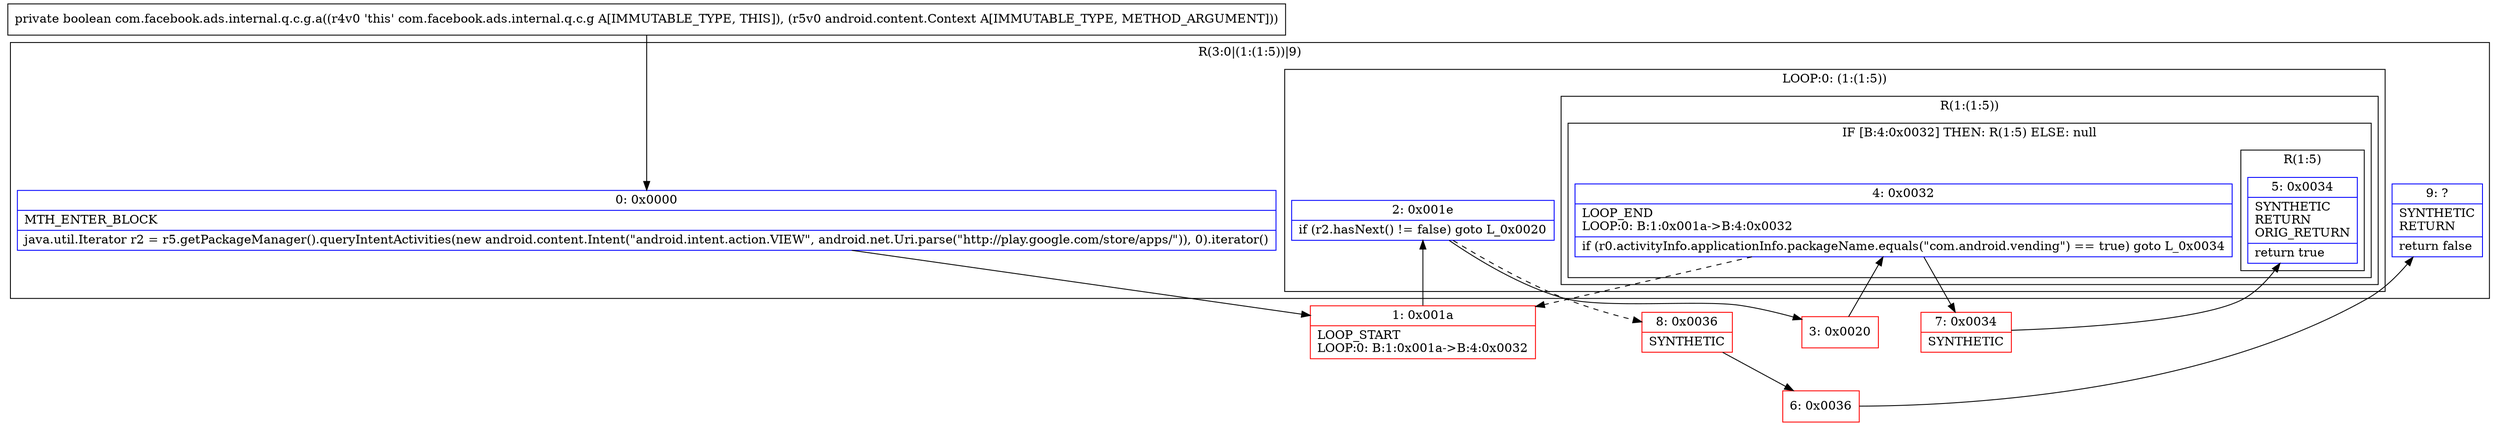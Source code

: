 digraph "CFG forcom.facebook.ads.internal.q.c.g.a(Landroid\/content\/Context;)Z" {
subgraph cluster_Region_1199553924 {
label = "R(3:0|(1:(1:5))|9)";
node [shape=record,color=blue];
Node_0 [shape=record,label="{0\:\ 0x0000|MTH_ENTER_BLOCK\l|java.util.Iterator r2 = r5.getPackageManager().queryIntentActivities(new android.content.Intent(\"android.intent.action.VIEW\", android.net.Uri.parse(\"http:\/\/play.google.com\/store\/apps\/\")), 0).iterator()\l}"];
subgraph cluster_LoopRegion_1988811376 {
label = "LOOP:0: (1:(1:5))";
node [shape=record,color=blue];
Node_2 [shape=record,label="{2\:\ 0x001e|if (r2.hasNext() != false) goto L_0x0020\l}"];
subgraph cluster_Region_166338853 {
label = "R(1:(1:5))";
node [shape=record,color=blue];
subgraph cluster_IfRegion_659914295 {
label = "IF [B:4:0x0032] THEN: R(1:5) ELSE: null";
node [shape=record,color=blue];
Node_4 [shape=record,label="{4\:\ 0x0032|LOOP_END\lLOOP:0: B:1:0x001a\-\>B:4:0x0032\l|if (r0.activityInfo.applicationInfo.packageName.equals(\"com.android.vending\") == true) goto L_0x0034\l}"];
subgraph cluster_Region_494691524 {
label = "R(1:5)";
node [shape=record,color=blue];
Node_5 [shape=record,label="{5\:\ 0x0034|SYNTHETIC\lRETURN\lORIG_RETURN\l|return true\l}"];
}
}
}
}
Node_9 [shape=record,label="{9\:\ ?|SYNTHETIC\lRETURN\l|return false\l}"];
}
Node_1 [shape=record,color=red,label="{1\:\ 0x001a|LOOP_START\lLOOP:0: B:1:0x001a\-\>B:4:0x0032\l}"];
Node_3 [shape=record,color=red,label="{3\:\ 0x0020}"];
Node_6 [shape=record,color=red,label="{6\:\ 0x0036}"];
Node_7 [shape=record,color=red,label="{7\:\ 0x0034|SYNTHETIC\l}"];
Node_8 [shape=record,color=red,label="{8\:\ 0x0036|SYNTHETIC\l}"];
MethodNode[shape=record,label="{private boolean com.facebook.ads.internal.q.c.g.a((r4v0 'this' com.facebook.ads.internal.q.c.g A[IMMUTABLE_TYPE, THIS]), (r5v0 android.content.Context A[IMMUTABLE_TYPE, METHOD_ARGUMENT])) }"];
MethodNode -> Node_0;
Node_0 -> Node_1;
Node_2 -> Node_3;
Node_2 -> Node_8[style=dashed];
Node_4 -> Node_1[style=dashed];
Node_4 -> Node_7;
Node_1 -> Node_2;
Node_3 -> Node_4;
Node_6 -> Node_9;
Node_7 -> Node_5;
Node_8 -> Node_6;
}

